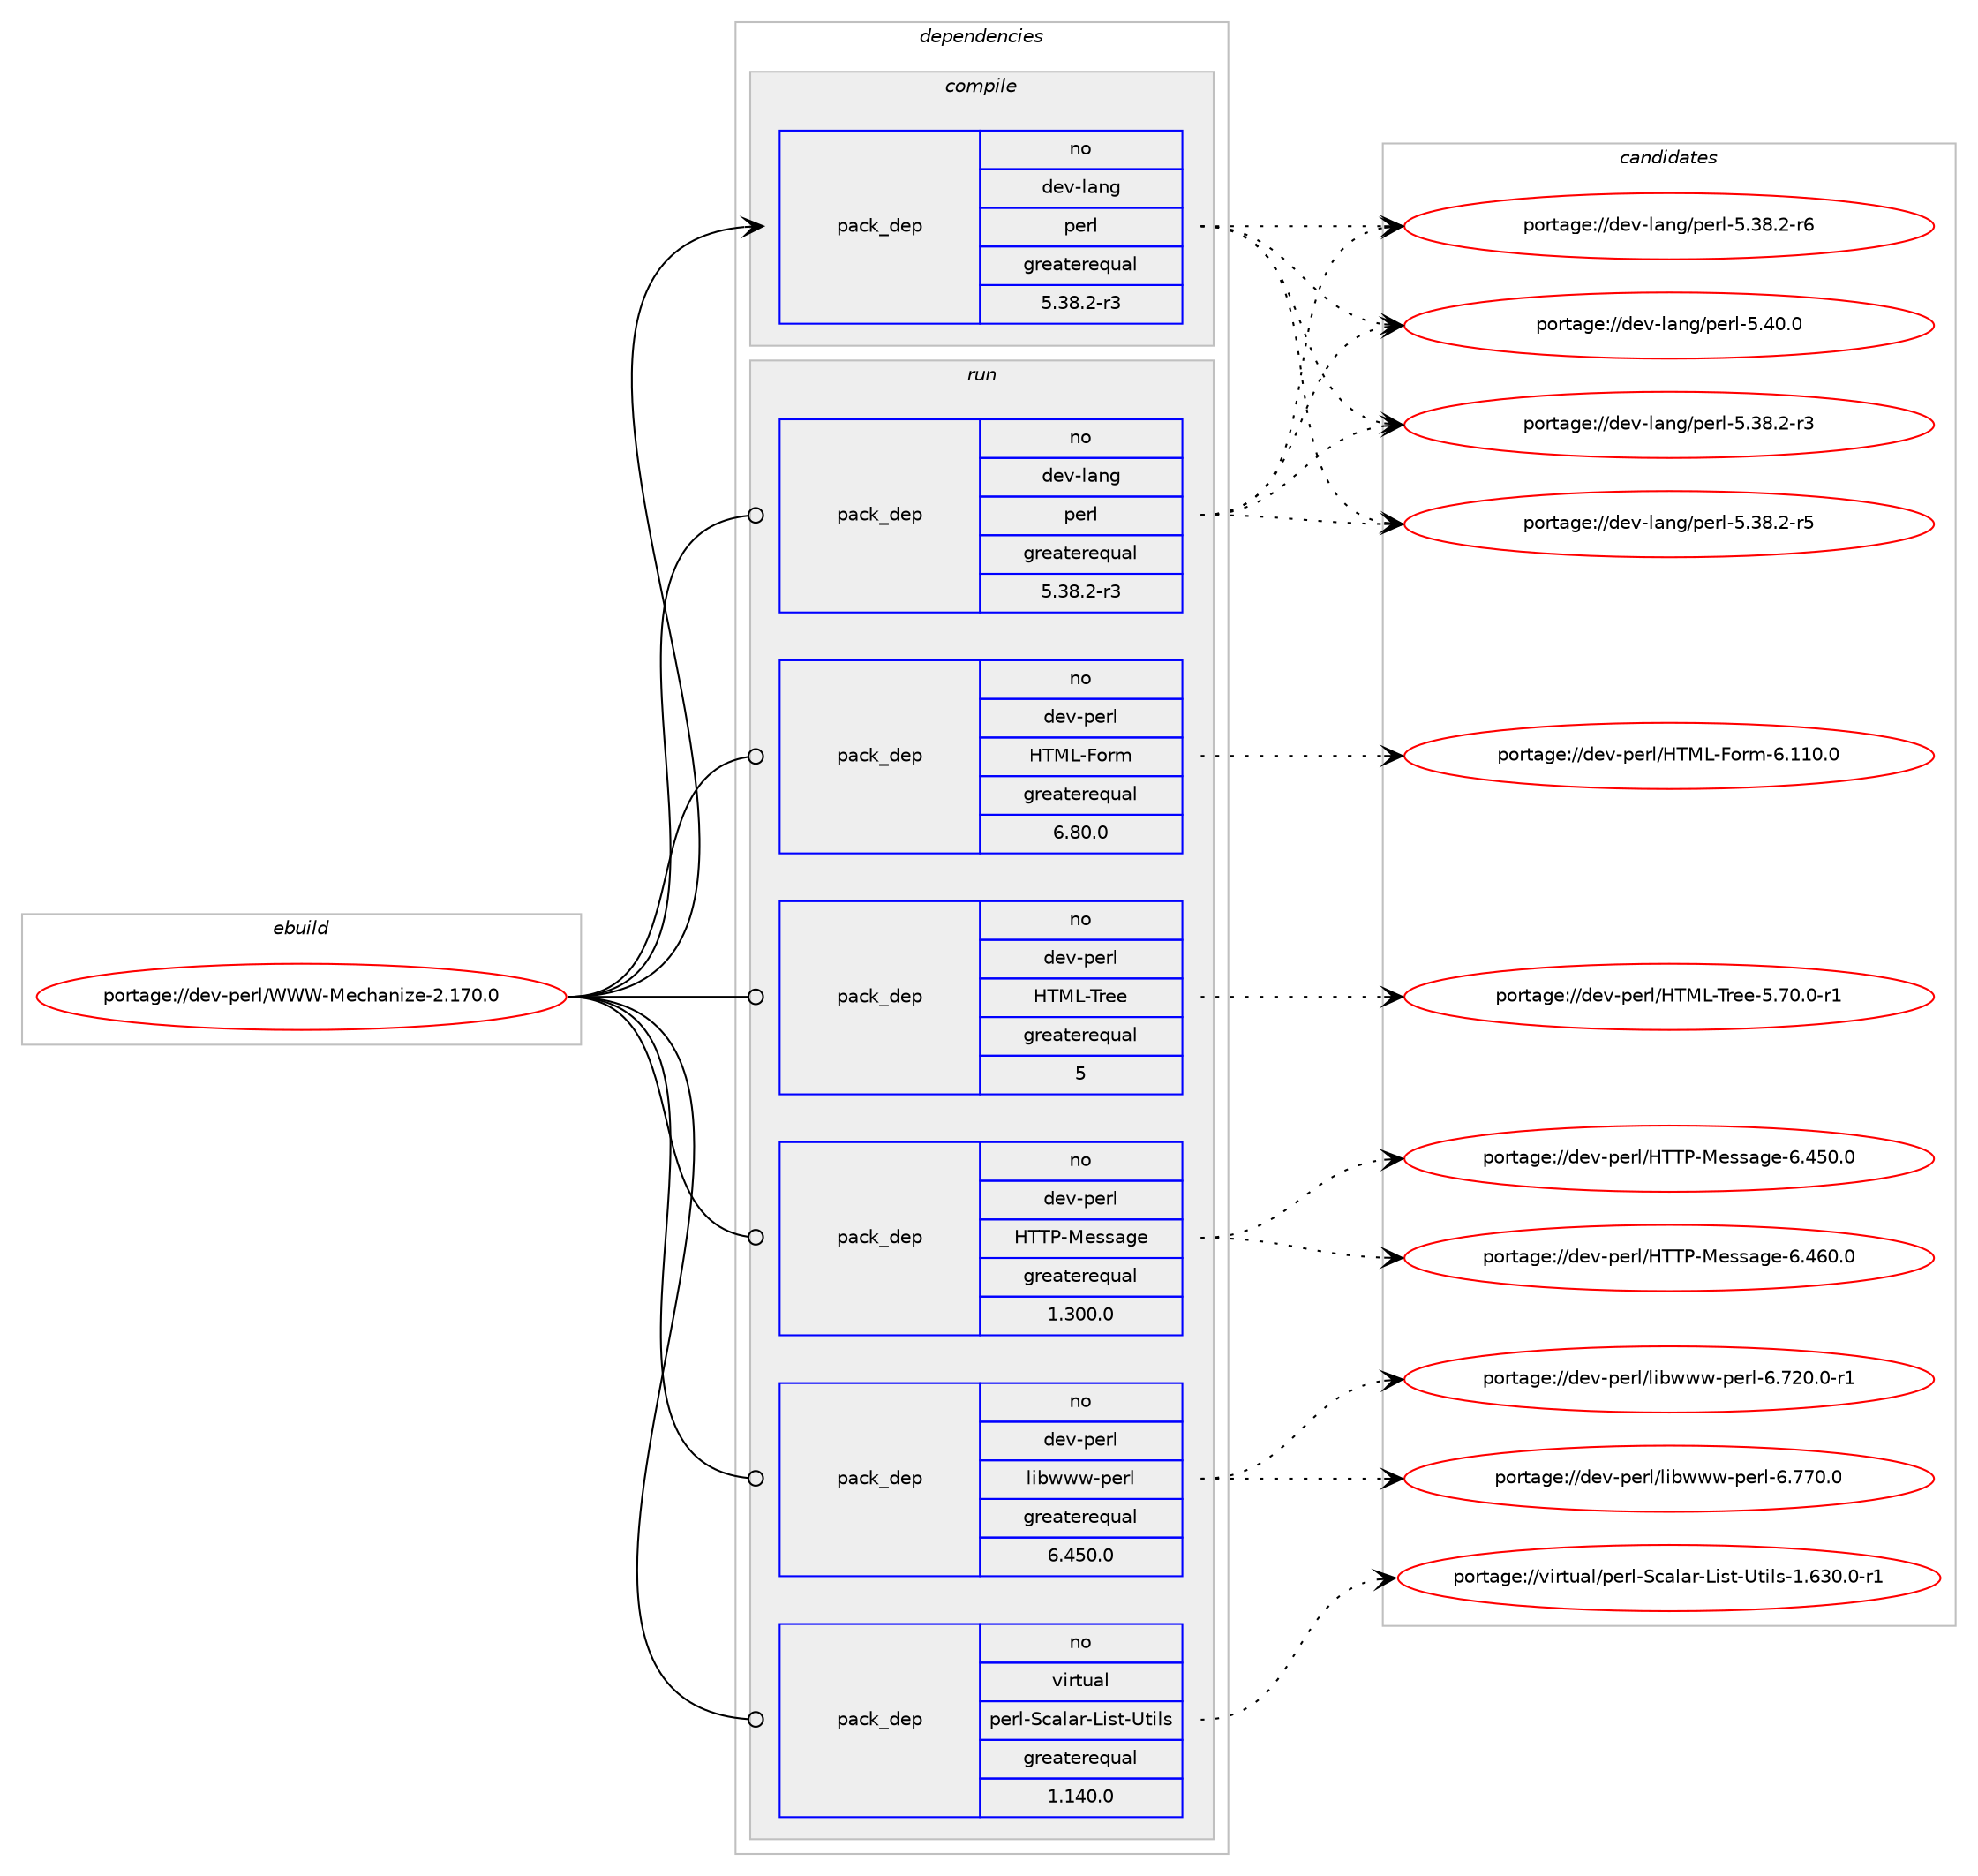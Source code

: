 digraph prolog {

# *************
# Graph options
# *************

newrank=true;
concentrate=true;
compound=true;
graph [rankdir=LR,fontname=Helvetica,fontsize=10,ranksep=1.5];#, ranksep=2.5, nodesep=0.2];
edge  [arrowhead=vee];
node  [fontname=Helvetica,fontsize=10];

# **********
# The ebuild
# **********

subgraph cluster_leftcol {
color=gray;
rank=same;
label=<<i>ebuild</i>>;
id [label="portage://dev-perl/WWW-Mechanize-2.170.0", color=red, width=4, href="../dev-perl/WWW-Mechanize-2.170.0.svg"];
}

# ****************
# The dependencies
# ****************

subgraph cluster_midcol {
color=gray;
label=<<i>dependencies</i>>;
subgraph cluster_compile {
fillcolor="#eeeeee";
style=filled;
label=<<i>compile</i>>;
subgraph pack39015 {
dependency69377 [label=<<TABLE BORDER="0" CELLBORDER="1" CELLSPACING="0" CELLPADDING="4" WIDTH="220"><TR><TD ROWSPAN="6" CELLPADDING="30">pack_dep</TD></TR><TR><TD WIDTH="110">no</TD></TR><TR><TD>dev-lang</TD></TR><TR><TD>perl</TD></TR><TR><TD>greaterequal</TD></TR><TR><TD>5.38.2-r3</TD></TR></TABLE>>, shape=none, color=blue];
}
id:e -> dependency69377:w [weight=20,style="solid",arrowhead="vee"];
}
subgraph cluster_compileandrun {
fillcolor="#eeeeee";
style=filled;
label=<<i>compile and run</i>>;
}
subgraph cluster_run {
fillcolor="#eeeeee";
style=filled;
label=<<i>run</i>>;
subgraph pack39016 {
dependency69378 [label=<<TABLE BORDER="0" CELLBORDER="1" CELLSPACING="0" CELLPADDING="4" WIDTH="220"><TR><TD ROWSPAN="6" CELLPADDING="30">pack_dep</TD></TR><TR><TD WIDTH="110">no</TD></TR><TR><TD>dev-lang</TD></TR><TR><TD>perl</TD></TR><TR><TD>greaterequal</TD></TR><TR><TD>5.38.2-r3</TD></TR></TABLE>>, shape=none, color=blue];
}
id:e -> dependency69378:w [weight=20,style="solid",arrowhead="odot"];
# *** BEGIN UNKNOWN DEPENDENCY TYPE (TODO) ***
# id -> package_dependency(portage://dev-perl/WWW-Mechanize-2.170.0,run,no,dev-lang,perl,none,[,,],any_same_slot,[])
# *** END UNKNOWN DEPENDENCY TYPE (TODO) ***

subgraph pack39017 {
dependency69379 [label=<<TABLE BORDER="0" CELLBORDER="1" CELLSPACING="0" CELLPADDING="4" WIDTH="220"><TR><TD ROWSPAN="6" CELLPADDING="30">pack_dep</TD></TR><TR><TD WIDTH="110">no</TD></TR><TR><TD>dev-perl</TD></TR><TR><TD>HTML-Form</TD></TR><TR><TD>greaterequal</TD></TR><TR><TD>6.80.0</TD></TR></TABLE>>, shape=none, color=blue];
}
id:e -> dependency69379:w [weight=20,style="solid",arrowhead="odot"];
# *** BEGIN UNKNOWN DEPENDENCY TYPE (TODO) ***
# id -> package_dependency(portage://dev-perl/WWW-Mechanize-2.170.0,run,no,dev-perl,HTML-Parser,none,[,,],[],[])
# *** END UNKNOWN DEPENDENCY TYPE (TODO) ***

subgraph pack39018 {
dependency69380 [label=<<TABLE BORDER="0" CELLBORDER="1" CELLSPACING="0" CELLPADDING="4" WIDTH="220"><TR><TD ROWSPAN="6" CELLPADDING="30">pack_dep</TD></TR><TR><TD WIDTH="110">no</TD></TR><TR><TD>dev-perl</TD></TR><TR><TD>HTML-Tree</TD></TR><TR><TD>greaterequal</TD></TR><TR><TD>5</TD></TR></TABLE>>, shape=none, color=blue];
}
id:e -> dependency69380:w [weight=20,style="solid",arrowhead="odot"];
# *** BEGIN UNKNOWN DEPENDENCY TYPE (TODO) ***
# id -> package_dependency(portage://dev-perl/WWW-Mechanize-2.170.0,run,no,dev-perl,HTTP-Cookies,none,[,,],[],[])
# *** END UNKNOWN DEPENDENCY TYPE (TODO) ***

subgraph pack39019 {
dependency69381 [label=<<TABLE BORDER="0" CELLBORDER="1" CELLSPACING="0" CELLPADDING="4" WIDTH="220"><TR><TD ROWSPAN="6" CELLPADDING="30">pack_dep</TD></TR><TR><TD WIDTH="110">no</TD></TR><TR><TD>dev-perl</TD></TR><TR><TD>HTTP-Message</TD></TR><TR><TD>greaterequal</TD></TR><TR><TD>1.300.0</TD></TR></TABLE>>, shape=none, color=blue];
}
id:e -> dependency69381:w [weight=20,style="solid",arrowhead="odot"];
# *** BEGIN UNKNOWN DEPENDENCY TYPE (TODO) ***
# id -> package_dependency(portage://dev-perl/WWW-Mechanize-2.170.0,run,no,dev-perl,URI,none,[,,],[],[])
# *** END UNKNOWN DEPENDENCY TYPE (TODO) ***

subgraph pack39020 {
dependency69382 [label=<<TABLE BORDER="0" CELLBORDER="1" CELLSPACING="0" CELLPADDING="4" WIDTH="220"><TR><TD ROWSPAN="6" CELLPADDING="30">pack_dep</TD></TR><TR><TD WIDTH="110">no</TD></TR><TR><TD>dev-perl</TD></TR><TR><TD>libwww-perl</TD></TR><TR><TD>greaterequal</TD></TR><TR><TD>6.450.0</TD></TR></TABLE>>, shape=none, color=blue];
}
id:e -> dependency69382:w [weight=20,style="solid",arrowhead="odot"];
# *** BEGIN UNKNOWN DEPENDENCY TYPE (TODO) ***
# id -> package_dependency(portage://dev-perl/WWW-Mechanize-2.170.0,run,no,virtual,perl-Carp,none,[,,],[],[])
# *** END UNKNOWN DEPENDENCY TYPE (TODO) ***

# *** BEGIN UNKNOWN DEPENDENCY TYPE (TODO) ***
# id -> package_dependency(portage://dev-perl/WWW-Mechanize-2.170.0,run,no,virtual,perl-Getopt-Long,none,[,,],[],[])
# *** END UNKNOWN DEPENDENCY TYPE (TODO) ***

subgraph pack39021 {
dependency69383 [label=<<TABLE BORDER="0" CELLBORDER="1" CELLSPACING="0" CELLPADDING="4" WIDTH="220"><TR><TD ROWSPAN="6" CELLPADDING="30">pack_dep</TD></TR><TR><TD WIDTH="110">no</TD></TR><TR><TD>virtual</TD></TR><TR><TD>perl-Scalar-List-Utils</TD></TR><TR><TD>greaterequal</TD></TR><TR><TD>1.140.0</TD></TR></TABLE>>, shape=none, color=blue];
}
id:e -> dependency69383:w [weight=20,style="solid",arrowhead="odot"];
# *** BEGIN UNKNOWN DEPENDENCY TYPE (TODO) ***
# id -> package_dependency(portage://dev-perl/WWW-Mechanize-2.170.0,run,no,virtual,perl-Tie-RefHash,none,[,,],[],[])
# *** END UNKNOWN DEPENDENCY TYPE (TODO) ***

}
}

# **************
# The candidates
# **************

subgraph cluster_choices {
rank=same;
color=gray;
label=<<i>candidates</i>>;

subgraph choice39015 {
color=black;
nodesep=1;
choice100101118451089711010347112101114108455346515646504511451 [label="portage://dev-lang/perl-5.38.2-r3", color=red, width=4,href="../dev-lang/perl-5.38.2-r3.svg"];
choice100101118451089711010347112101114108455346515646504511453 [label="portage://dev-lang/perl-5.38.2-r5", color=red, width=4,href="../dev-lang/perl-5.38.2-r5.svg"];
choice100101118451089711010347112101114108455346515646504511454 [label="portage://dev-lang/perl-5.38.2-r6", color=red, width=4,href="../dev-lang/perl-5.38.2-r6.svg"];
choice10010111845108971101034711210111410845534652484648 [label="portage://dev-lang/perl-5.40.0", color=red, width=4,href="../dev-lang/perl-5.40.0.svg"];
dependency69377:e -> choice100101118451089711010347112101114108455346515646504511451:w [style=dotted,weight="100"];
dependency69377:e -> choice100101118451089711010347112101114108455346515646504511453:w [style=dotted,weight="100"];
dependency69377:e -> choice100101118451089711010347112101114108455346515646504511454:w [style=dotted,weight="100"];
dependency69377:e -> choice10010111845108971101034711210111410845534652484648:w [style=dotted,weight="100"];
}
subgraph choice39016 {
color=black;
nodesep=1;
choice100101118451089711010347112101114108455346515646504511451 [label="portage://dev-lang/perl-5.38.2-r3", color=red, width=4,href="../dev-lang/perl-5.38.2-r3.svg"];
choice100101118451089711010347112101114108455346515646504511453 [label="portage://dev-lang/perl-5.38.2-r5", color=red, width=4,href="../dev-lang/perl-5.38.2-r5.svg"];
choice100101118451089711010347112101114108455346515646504511454 [label="portage://dev-lang/perl-5.38.2-r6", color=red, width=4,href="../dev-lang/perl-5.38.2-r6.svg"];
choice10010111845108971101034711210111410845534652484648 [label="portage://dev-lang/perl-5.40.0", color=red, width=4,href="../dev-lang/perl-5.40.0.svg"];
dependency69378:e -> choice100101118451089711010347112101114108455346515646504511451:w [style=dotted,weight="100"];
dependency69378:e -> choice100101118451089711010347112101114108455346515646504511453:w [style=dotted,weight="100"];
dependency69378:e -> choice100101118451089711010347112101114108455346515646504511454:w [style=dotted,weight="100"];
dependency69378:e -> choice10010111845108971101034711210111410845534652484648:w [style=dotted,weight="100"];
}
subgraph choice39017 {
color=black;
nodesep=1;
choice10010111845112101114108477284777645701111141094554464949484648 [label="portage://dev-perl/HTML-Form-6.110.0", color=red, width=4,href="../dev-perl/HTML-Form-6.110.0.svg"];
dependency69379:e -> choice10010111845112101114108477284777645701111141094554464949484648:w [style=dotted,weight="100"];
}
subgraph choice39018 {
color=black;
nodesep=1;
choice1001011184511210111410847728477764584114101101455346554846484511449 [label="portage://dev-perl/HTML-Tree-5.70.0-r1", color=red, width=4,href="../dev-perl/HTML-Tree-5.70.0-r1.svg"];
dependency69380:e -> choice1001011184511210111410847728477764584114101101455346554846484511449:w [style=dotted,weight="100"];
}
subgraph choice39019 {
color=black;
nodesep=1;
choice1001011184511210111410847728484804577101115115971031014554465253484648 [label="portage://dev-perl/HTTP-Message-6.450.0", color=red, width=4,href="../dev-perl/HTTP-Message-6.450.0.svg"];
choice1001011184511210111410847728484804577101115115971031014554465254484648 [label="portage://dev-perl/HTTP-Message-6.460.0", color=red, width=4,href="../dev-perl/HTTP-Message-6.460.0.svg"];
dependency69381:e -> choice1001011184511210111410847728484804577101115115971031014554465253484648:w [style=dotted,weight="100"];
dependency69381:e -> choice1001011184511210111410847728484804577101115115971031014554465254484648:w [style=dotted,weight="100"];
}
subgraph choice39020 {
color=black;
nodesep=1;
choice1001011184511210111410847108105981191191194511210111410845544655504846484511449 [label="portage://dev-perl/libwww-perl-6.720.0-r1", color=red, width=4,href="../dev-perl/libwww-perl-6.720.0-r1.svg"];
choice100101118451121011141084710810598119119119451121011141084554465555484648 [label="portage://dev-perl/libwww-perl-6.770.0", color=red, width=4,href="../dev-perl/libwww-perl-6.770.0.svg"];
dependency69382:e -> choice1001011184511210111410847108105981191191194511210111410845544655504846484511449:w [style=dotted,weight="100"];
dependency69382:e -> choice100101118451121011141084710810598119119119451121011141084554465555484648:w [style=dotted,weight="100"];
}
subgraph choice39021 {
color=black;
nodesep=1;
choice118105114116117971084711210111410845839997108971144576105115116458511610510811545494654514846484511449 [label="portage://virtual/perl-Scalar-List-Utils-1.630.0-r1", color=red, width=4,href="../virtual/perl-Scalar-List-Utils-1.630.0-r1.svg"];
dependency69383:e -> choice118105114116117971084711210111410845839997108971144576105115116458511610510811545494654514846484511449:w [style=dotted,weight="100"];
}
}

}
